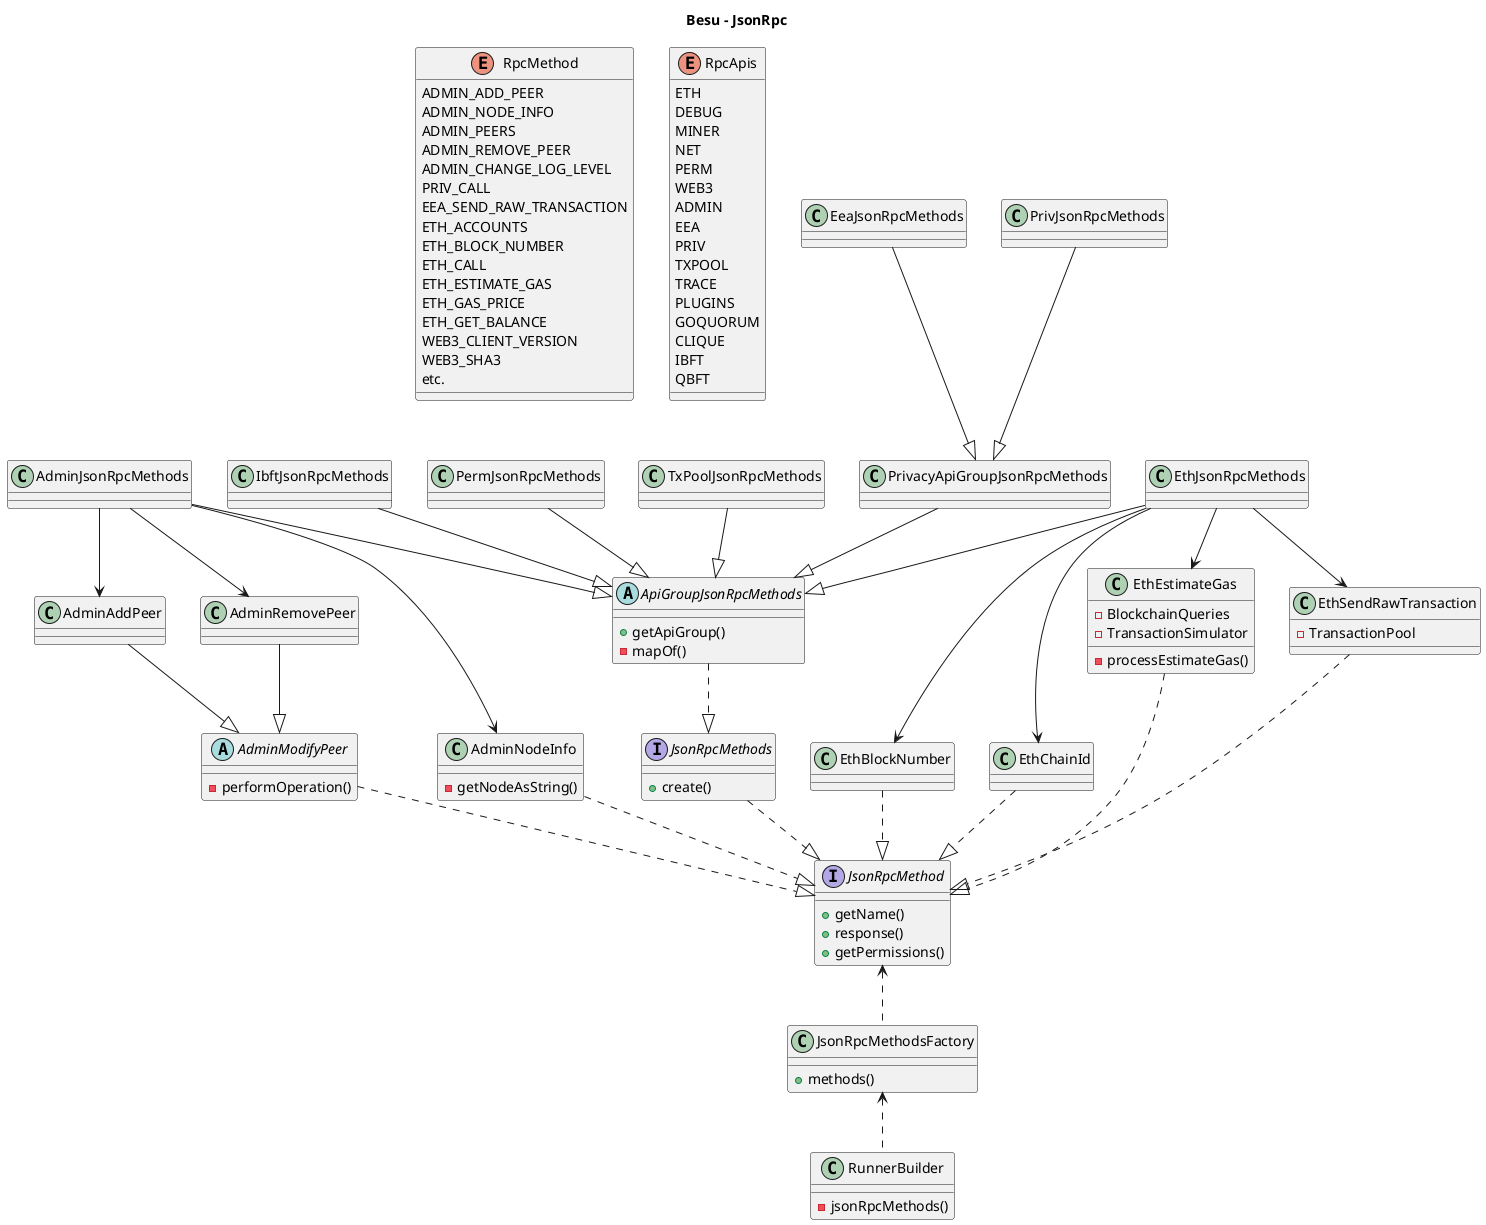 @startuml

title "Besu - JsonRpc"

scale 1.0

enum RpcMethod {
  ADMIN_ADD_PEER
  ADMIN_NODE_INFO
  ADMIN_PEERS
  ADMIN_REMOVE_PEER
  ADMIN_CHANGE_LOG_LEVEL
  PRIV_CALL
  EEA_SEND_RAW_TRANSACTION
  ETH_ACCOUNTS
  ETH_BLOCK_NUMBER
  ETH_CALL
  ETH_ESTIMATE_GAS
  ETH_GAS_PRICE
  ETH_GET_BALANCE
  WEB3_CLIENT_VERSION
  WEB3_SHA3
  etc.
}

enum RpcApis {
  ETH
  DEBUG
  MINER
  NET
  PERM
  WEB3
  ADMIN
  EEA
  PRIV
  TXPOOL
  TRACE
  PLUGINS
  GOQUORUM
  CLIQUE
  IBFT
  QBFT
}

class RunnerBuilder {
    -jsonRpcMethods()
}
JsonRpcMethodsFactory <.. RunnerBuilder


class JsonRpcMethodsFactory {
    +methods()
}
JsonRpcMethod <.. JsonRpcMethodsFactory

interface JsonRpcMethod {
    +getName()
    +response()
    +getPermissions()
}

interface JsonRpcMethods {
    +create()
}
JsonRpcMethods ..|> JsonRpcMethod

abstract class ApiGroupJsonRpcMethods {
    +getApiGroup()
    -mapOf()
}
ApiGroupJsonRpcMethods ..|> JsonRpcMethods

class IbftJsonRpcMethods {
}
IbftJsonRpcMethods --|> ApiGroupJsonRpcMethods


class AdminJsonRpcMethods {
}
AdminJsonRpcMethods --|> ApiGroupJsonRpcMethods
AdminJsonRpcMethods --> AdminAddPeer
AdminJsonRpcMethods --> AdminRemovePeer
AdminJsonRpcMethods --> AdminNodeInfo


class EthJsonRpcMethods {
}
EthJsonRpcMethods --|> ApiGroupJsonRpcMethods
EthJsonRpcMethods --> EthBlockNumber
EthJsonRpcMethods --> EthChainId
EthJsonRpcMethods --> EthEstimateGas
EthJsonRpcMethods --> EthSendRawTransaction


class PermJsonRpcMethods {
}
PermJsonRpcMethods --|> ApiGroupJsonRpcMethods

class TxPoolJsonRpcMethods {
}
TxPoolJsonRpcMethods --|> ApiGroupJsonRpcMethods


class PrivacyApiGroupJsonRpcMethods {
}
PrivacyApiGroupJsonRpcMethods --|> ApiGroupJsonRpcMethods

class EeaJsonRpcMethods {
}
EeaJsonRpcMethods --|> PrivacyApiGroupJsonRpcMethods

class PrivJsonRpcMethods {
}
PrivJsonRpcMethods --|> PrivacyApiGroupJsonRpcMethods


abstract class AdminModifyPeer {
    -performOperation()
}
AdminModifyPeer ..|> JsonRpcMethod

class AdminAddPeer {

}
AdminAddPeer --|> AdminModifyPeer

class AdminRemovePeer {

}
AdminRemovePeer --|> AdminModifyPeer



class AdminNodeInfo {
    -getNodeAsString()
}
AdminNodeInfo ..|> JsonRpcMethod

class EthBlockNumber {
}
EthBlockNumber ..|> JsonRpcMethod

class EthChainId {
}
EthChainId ..|> JsonRpcMethod

class EthEstimateGas {
    -BlockchainQueries
    -TransactionSimulator
    -processEstimateGas()
}
EthEstimateGas ..|> JsonRpcMethod

class EthSendRawTransaction {
    -TransactionPool
}
EthSendRawTransaction ..|> JsonRpcMethod

@enduml